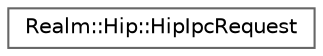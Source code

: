 digraph "Graphical Class Hierarchy"
{
 // LATEX_PDF_SIZE
  bgcolor="transparent";
  edge [fontname=Helvetica,fontsize=10,labelfontname=Helvetica,labelfontsize=10];
  node [fontname=Helvetica,fontsize=10,shape=box,height=0.2,width=0.4];
  rankdir="LR";
  Node0 [id="Node000000",label="Realm::Hip::HipIpcRequest",height=0.2,width=0.4,color="grey40", fillcolor="white", style="filled",URL="$structRealm_1_1Hip_1_1HipIpcRequest.html",tooltip=" "];
}
